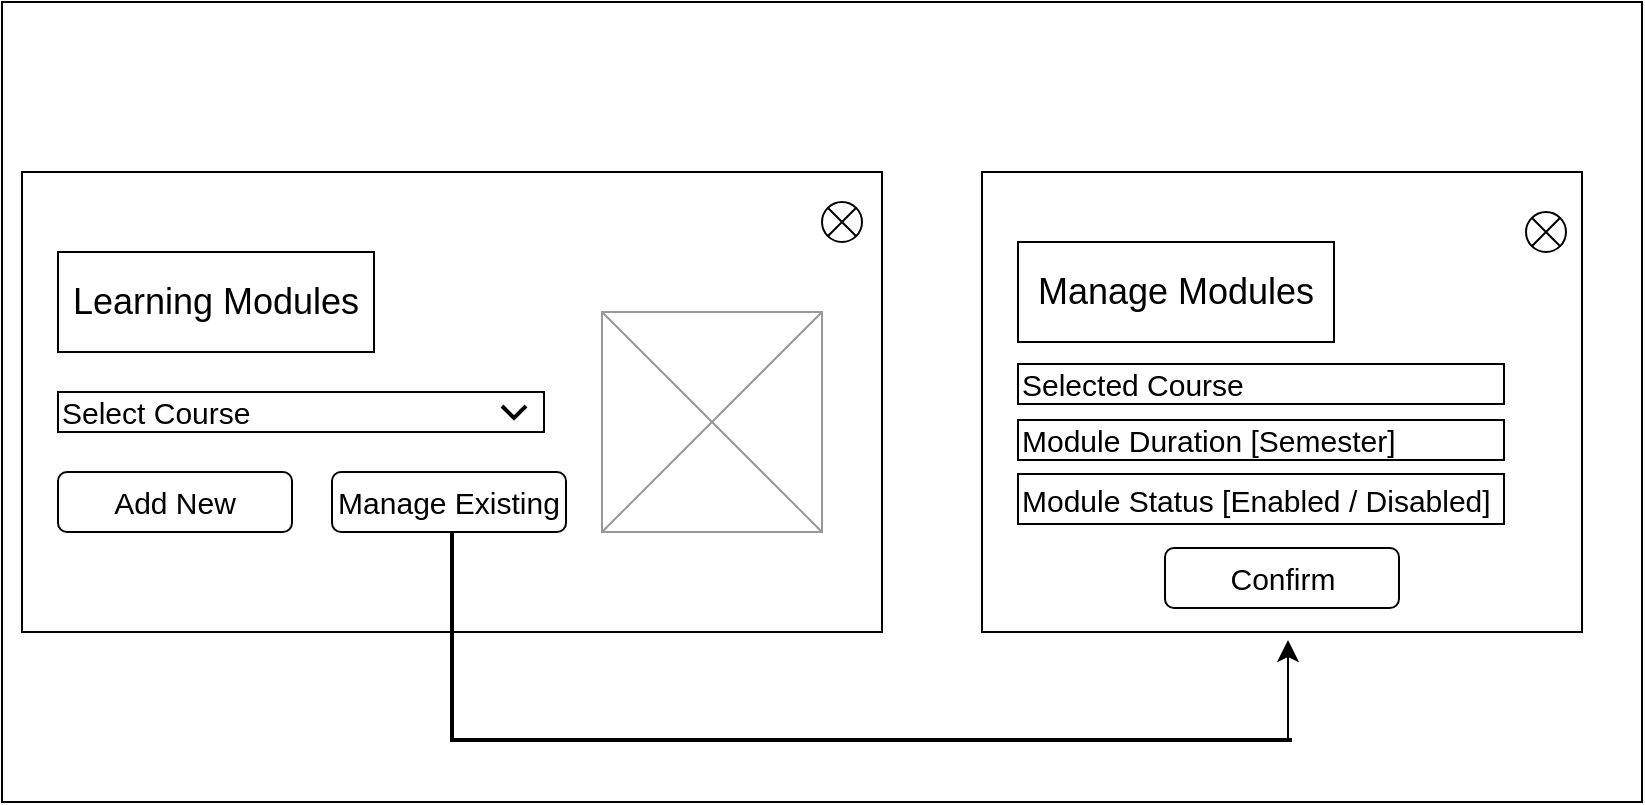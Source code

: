 <mxfile version="24.2.1" type="device">
  <diagram name="Page-1" id="Mx7Iq8ttASBbPjpLBnmU">
    <mxGraphModel dx="1060" dy="915" grid="1" gridSize="10" guides="1" tooltips="1" connect="1" arrows="1" fold="1" page="1" pageScale="1" pageWidth="850" pageHeight="1100" math="0" shadow="0">
      <root>
        <mxCell id="0" />
        <mxCell id="1" parent="0" />
        <mxCell id="pWQf9mh5aRW6wcGT0CdE-1" value="" style="rounded=0;whiteSpace=wrap;html=1;fillColor=#ffffff;shadow=0;" parent="1" vertex="1">
          <mxGeometry x="240" y="130" width="820" height="400" as="geometry" />
        </mxCell>
        <mxCell id="pWQf9mh5aRW6wcGT0CdE-2" value="" style="rounded=0;whiteSpace=wrap;html=1;" parent="1" vertex="1">
          <mxGeometry x="250" y="215" width="430" height="230" as="geometry" />
        </mxCell>
        <mxCell id="pWQf9mh5aRW6wcGT0CdE-3" value="&lt;font style=&quot;font-size: 18px;&quot;&gt;Learning Modules&lt;/font&gt;" style="rounded=0;whiteSpace=wrap;html=1;" parent="1" vertex="1">
          <mxGeometry x="268" y="255" width="158" height="50" as="geometry" />
        </mxCell>
        <mxCell id="pWQf9mh5aRW6wcGT0CdE-4" value="" style="shape=sumEllipse;perimeter=ellipsePerimeter;whiteSpace=wrap;html=1;backgroundOutline=1;" parent="1" vertex="1">
          <mxGeometry x="650" y="230" width="20" height="20" as="geometry" />
        </mxCell>
        <mxCell id="pWQf9mh5aRW6wcGT0CdE-10" value="&lt;font style=&quot;font-size: 15px;&quot;&gt;Add New&lt;/font&gt;" style="rounded=1;whiteSpace=wrap;html=1;" parent="1" vertex="1">
          <mxGeometry x="268" y="365" width="117" height="30" as="geometry" />
        </mxCell>
        <mxCell id="pWQf9mh5aRW6wcGT0CdE-12" value="" style="verticalLabelPosition=bottom;shadow=0;dashed=0;align=center;html=1;verticalAlign=top;strokeWidth=1;shape=mxgraph.mockup.graphics.simpleIcon;strokeColor=#999999;" parent="1" vertex="1">
          <mxGeometry x="540" y="285" width="110" height="110" as="geometry" />
        </mxCell>
        <mxCell id="pWQf9mh5aRW6wcGT0CdE-24" value="&lt;font style=&quot;font-size: 15px;&quot;&gt;Select Course&lt;/font&gt;" style="rounded=0;whiteSpace=wrap;html=1;align=left;" parent="1" vertex="1">
          <mxGeometry x="268" y="325" width="243" height="20" as="geometry" />
        </mxCell>
        <mxCell id="pWQf9mh5aRW6wcGT0CdE-40" value="" style="html=1;verticalLabelPosition=bottom;labelBackgroundColor=#ffffff;verticalAlign=top;shadow=0;dashed=0;strokeWidth=2;shape=mxgraph.ios7.misc.down;strokeColor=#000000;" parent="1" vertex="1">
          <mxGeometry x="490" y="332" width="12" height="6" as="geometry" />
        </mxCell>
        <mxCell id="bHh6-9VSZHxU1Uiq85kI-1" value="&lt;font style=&quot;font-size: 15px;&quot;&gt;Manage Existing&lt;/font&gt;" style="rounded=1;whiteSpace=wrap;html=1;" vertex="1" parent="1">
          <mxGeometry x="405" y="365" width="117" height="30" as="geometry" />
        </mxCell>
        <mxCell id="bHh6-9VSZHxU1Uiq85kI-2" value="" style="rounded=0;whiteSpace=wrap;html=1;" vertex="1" parent="1">
          <mxGeometry x="730" y="215" width="300" height="230" as="geometry" />
        </mxCell>
        <mxCell id="bHh6-9VSZHxU1Uiq85kI-3" value="&lt;font style=&quot;font-size: 18px;&quot;&gt;Manage Modules&lt;/font&gt;" style="rounded=0;whiteSpace=wrap;html=1;" vertex="1" parent="1">
          <mxGeometry x="748" y="250" width="158" height="50" as="geometry" />
        </mxCell>
        <mxCell id="bHh6-9VSZHxU1Uiq85kI-4" value="" style="shape=sumEllipse;perimeter=ellipsePerimeter;whiteSpace=wrap;html=1;backgroundOutline=1;" vertex="1" parent="1">
          <mxGeometry x="1002" y="235" width="20" height="20" as="geometry" />
        </mxCell>
        <mxCell id="bHh6-9VSZHxU1Uiq85kI-5" value="&lt;font style=&quot;font-size: 15px;&quot;&gt;Confirm&lt;/font&gt;" style="rounded=1;whiteSpace=wrap;html=1;" vertex="1" parent="1">
          <mxGeometry x="821.5" y="403" width="117" height="30" as="geometry" />
        </mxCell>
        <mxCell id="bHh6-9VSZHxU1Uiq85kI-6" value="&lt;font style=&quot;font-size: 15px;&quot;&gt;Selected Course&lt;/font&gt;" style="rounded=0;whiteSpace=wrap;html=1;align=left;" vertex="1" parent="1">
          <mxGeometry x="748" y="311" width="243" height="20" as="geometry" />
        </mxCell>
        <mxCell id="bHh6-9VSZHxU1Uiq85kI-10" value="&lt;font style=&quot;font-size: 15px;&quot;&gt;Module Status [Enabled / Disabled]&lt;/font&gt;" style="rounded=0;whiteSpace=wrap;html=1;align=left;" vertex="1" parent="1">
          <mxGeometry x="748" y="366" width="243" height="25" as="geometry" />
        </mxCell>
        <mxCell id="bHh6-9VSZHxU1Uiq85kI-11" value="&lt;font style=&quot;font-size: 15px;&quot;&gt;Module Duration [Semester]&lt;/font&gt;" style="rounded=0;whiteSpace=wrap;html=1;align=left;" vertex="1" parent="1">
          <mxGeometry x="748" y="339" width="243" height="20" as="geometry" />
        </mxCell>
        <mxCell id="bHh6-9VSZHxU1Uiq85kI-16" value="" style="line;strokeWidth=2;html=1;" vertex="1" parent="1">
          <mxGeometry x="465" y="494" width="420" height="10" as="geometry" />
        </mxCell>
        <mxCell id="bHh6-9VSZHxU1Uiq85kI-17" value="" style="edgeStyle=segmentEdgeStyle;endArrow=classic;html=1;curved=0;rounded=0;endSize=8;startSize=8;" edge="1" parent="1">
          <mxGeometry width="50" height="50" relative="1" as="geometry">
            <mxPoint x="833" y="499" as="sourcePoint" />
            <mxPoint x="883" y="449" as="targetPoint" />
          </mxGeometry>
        </mxCell>
        <mxCell id="bHh6-9VSZHxU1Uiq85kI-18" value="" style="line;strokeWidth=2;direction=south;html=1;" vertex="1" parent="1">
          <mxGeometry x="460" y="395" width="10" height="105" as="geometry" />
        </mxCell>
      </root>
    </mxGraphModel>
  </diagram>
</mxfile>
